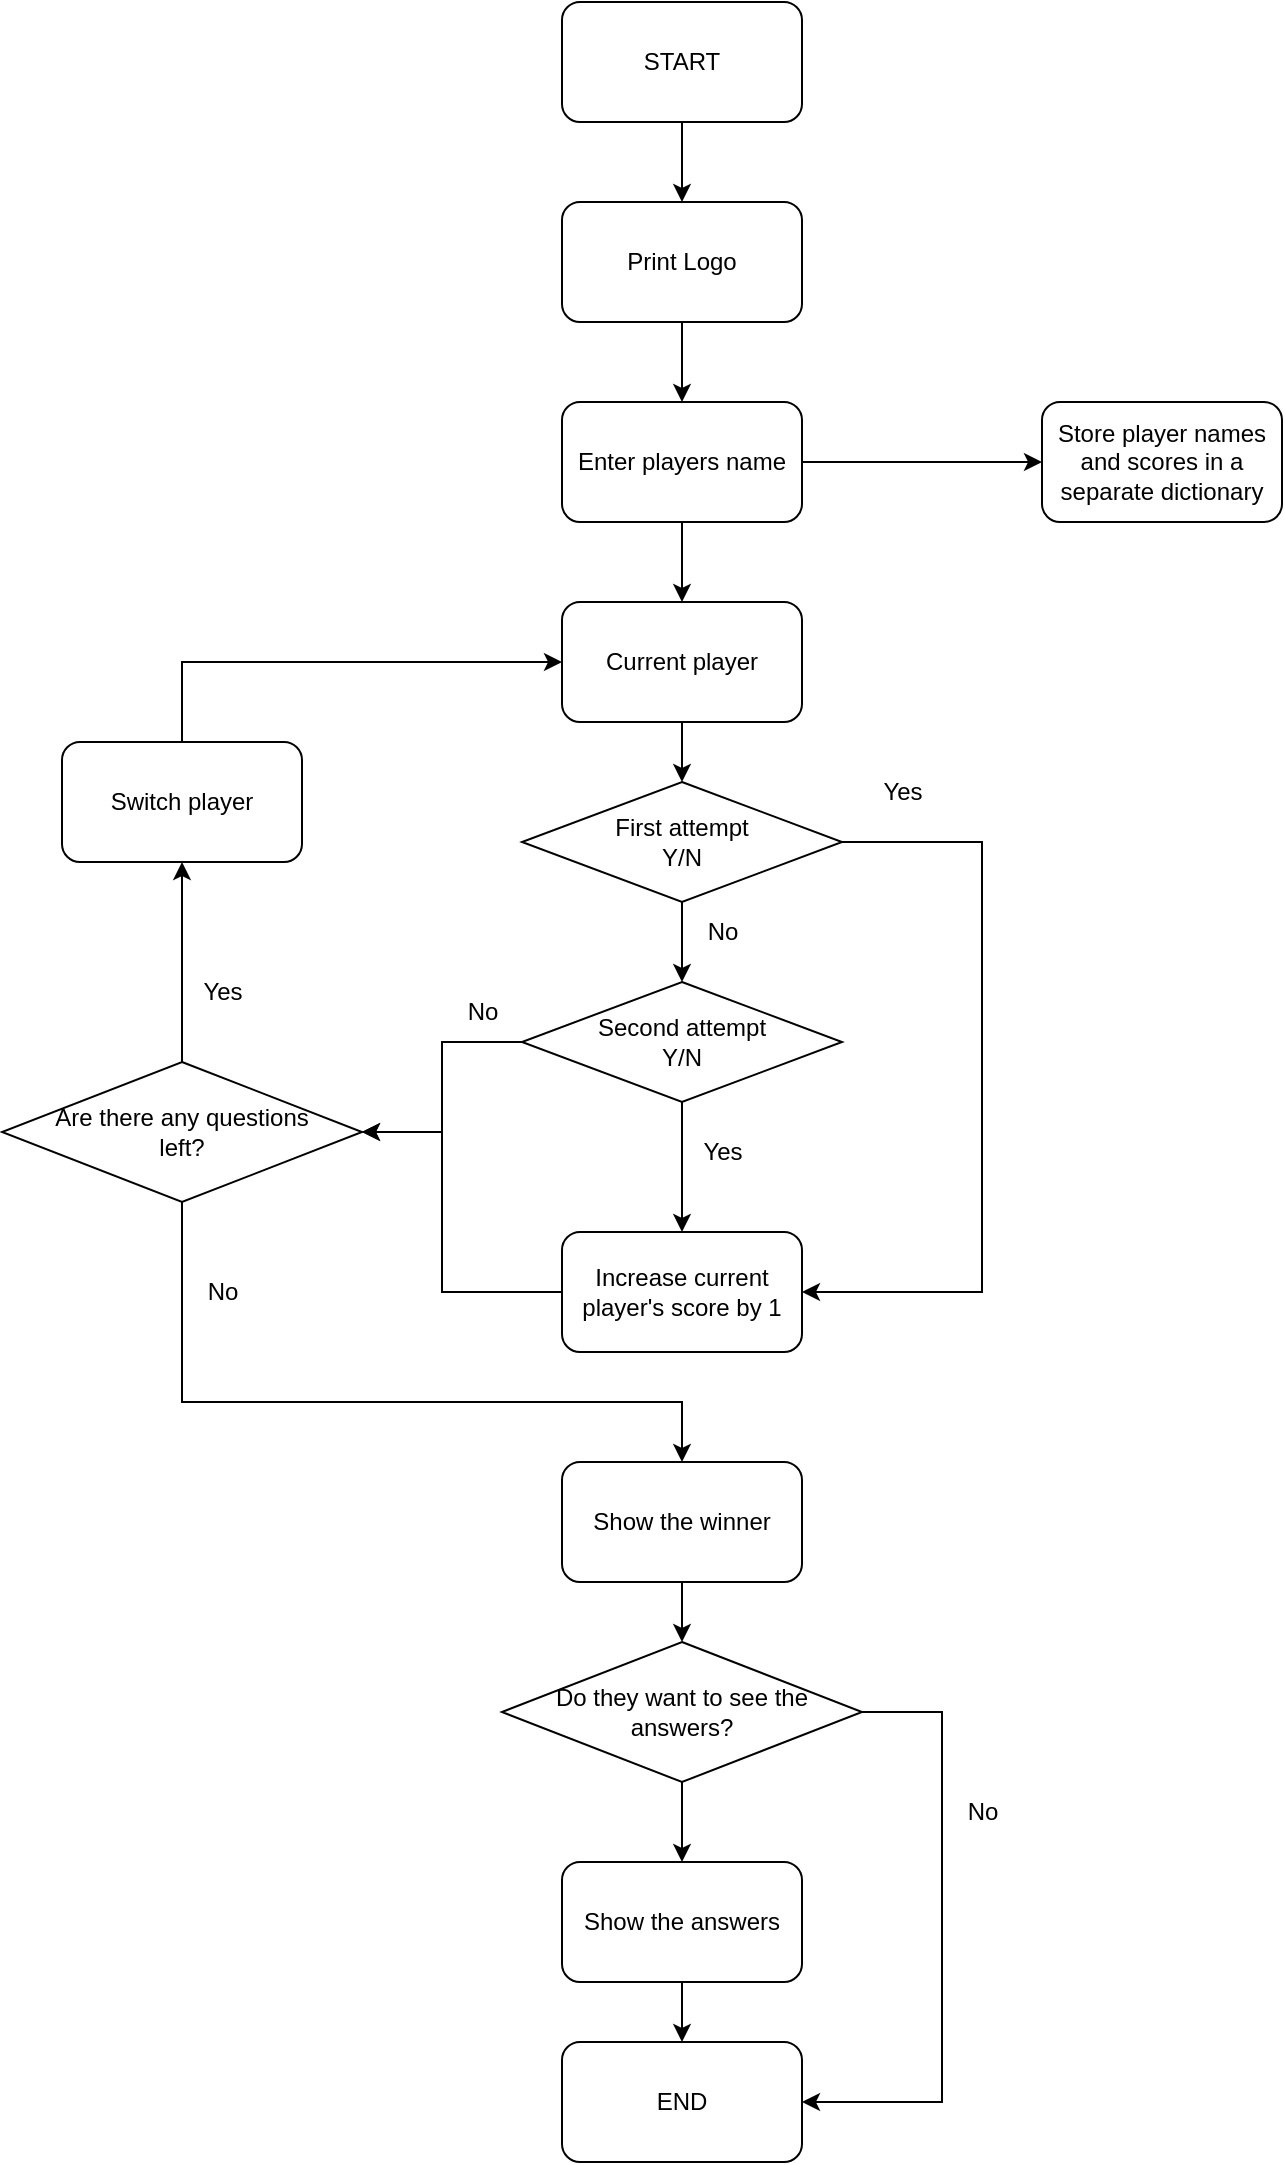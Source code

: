 <mxfile version="20.8.16" type="device"><diagram id="C5RBs43oDa-KdzZeNtuy" name="Page-1"><mxGraphModel dx="822" dy="866" grid="1" gridSize="10" guides="1" tooltips="1" connect="1" arrows="1" fold="1" page="1" pageScale="1" pageWidth="827" pageHeight="1169" math="0" shadow="0"><root><mxCell id="WIyWlLk6GJQsqaUBKTNV-0"/><mxCell id="WIyWlLk6GJQsqaUBKTNV-1" parent="WIyWlLk6GJQsqaUBKTNV-0"/><mxCell id="rxV9EOPirqJA3Y4pyOzp-5" value="" style="edgeStyle=orthogonalEdgeStyle;rounded=0;orthogonalLoop=1;jettySize=auto;html=1;" edge="1" parent="WIyWlLk6GJQsqaUBKTNV-1" source="rxV9EOPirqJA3Y4pyOzp-0" target="rxV9EOPirqJA3Y4pyOzp-1"><mxGeometry relative="1" as="geometry"/></mxCell><mxCell id="rxV9EOPirqJA3Y4pyOzp-0" value="START" style="rounded=1;whiteSpace=wrap;html=1;" vertex="1" parent="WIyWlLk6GJQsqaUBKTNV-1"><mxGeometry x="340" y="30" width="120" height="60" as="geometry"/></mxCell><mxCell id="rxV9EOPirqJA3Y4pyOzp-4" value="" style="edgeStyle=orthogonalEdgeStyle;rounded=0;orthogonalLoop=1;jettySize=auto;html=1;" edge="1" parent="WIyWlLk6GJQsqaUBKTNV-1" source="rxV9EOPirqJA3Y4pyOzp-1" target="rxV9EOPirqJA3Y4pyOzp-2"><mxGeometry relative="1" as="geometry"/></mxCell><mxCell id="rxV9EOPirqJA3Y4pyOzp-1" value="Print Logo" style="rounded=1;whiteSpace=wrap;html=1;" vertex="1" parent="WIyWlLk6GJQsqaUBKTNV-1"><mxGeometry x="340" y="130" width="120" height="60" as="geometry"/></mxCell><mxCell id="rxV9EOPirqJA3Y4pyOzp-6" value="" style="edgeStyle=orthogonalEdgeStyle;rounded=0;orthogonalLoop=1;jettySize=auto;html=1;" edge="1" parent="WIyWlLk6GJQsqaUBKTNV-1" source="rxV9EOPirqJA3Y4pyOzp-2" target="rxV9EOPirqJA3Y4pyOzp-3"><mxGeometry relative="1" as="geometry"/></mxCell><mxCell id="rxV9EOPirqJA3Y4pyOzp-67" value="" style="edgeStyle=orthogonalEdgeStyle;rounded=0;orthogonalLoop=1;jettySize=auto;html=1;" edge="1" parent="WIyWlLk6GJQsqaUBKTNV-1" source="rxV9EOPirqJA3Y4pyOzp-2" target="rxV9EOPirqJA3Y4pyOzp-7"><mxGeometry relative="1" as="geometry"/></mxCell><mxCell id="rxV9EOPirqJA3Y4pyOzp-2" value="Enter players name" style="rounded=1;whiteSpace=wrap;html=1;" vertex="1" parent="WIyWlLk6GJQsqaUBKTNV-1"><mxGeometry x="340" y="230" width="120" height="60" as="geometry"/></mxCell><mxCell id="rxV9EOPirqJA3Y4pyOzp-3" value="Store player names and scores in a separate dictionary" style="rounded=1;whiteSpace=wrap;html=1;" vertex="1" parent="WIyWlLk6GJQsqaUBKTNV-1"><mxGeometry x="580" y="230" width="120" height="60" as="geometry"/></mxCell><mxCell id="rxV9EOPirqJA3Y4pyOzp-24" value="" style="edgeStyle=orthogonalEdgeStyle;rounded=0;orthogonalLoop=1;jettySize=auto;html=1;" edge="1" parent="WIyWlLk6GJQsqaUBKTNV-1" source="rxV9EOPirqJA3Y4pyOzp-7" target="rxV9EOPirqJA3Y4pyOzp-23"><mxGeometry relative="1" as="geometry"/></mxCell><mxCell id="rxV9EOPirqJA3Y4pyOzp-7" value="Current player" style="rounded=1;whiteSpace=wrap;html=1;" vertex="1" parent="WIyWlLk6GJQsqaUBKTNV-1"><mxGeometry x="340" y="330" width="120" height="60" as="geometry"/></mxCell><mxCell id="rxV9EOPirqJA3Y4pyOzp-26" value="" style="edgeStyle=orthogonalEdgeStyle;rounded=0;orthogonalLoop=1;jettySize=auto;html=1;" edge="1" parent="WIyWlLk6GJQsqaUBKTNV-1" source="rxV9EOPirqJA3Y4pyOzp-23" target="rxV9EOPirqJA3Y4pyOzp-25"><mxGeometry relative="1" as="geometry"/></mxCell><mxCell id="rxV9EOPirqJA3Y4pyOzp-39" style="edgeStyle=orthogonalEdgeStyle;rounded=0;orthogonalLoop=1;jettySize=auto;html=1;exitX=1;exitY=0.5;exitDx=0;exitDy=0;entryX=1;entryY=0.5;entryDx=0;entryDy=0;" edge="1" parent="WIyWlLk6GJQsqaUBKTNV-1" source="rxV9EOPirqJA3Y4pyOzp-23" target="rxV9EOPirqJA3Y4pyOzp-37"><mxGeometry relative="1" as="geometry"><Array as="points"><mxPoint x="550" y="450"/><mxPoint x="550" y="675"/></Array></mxGeometry></mxCell><mxCell id="rxV9EOPirqJA3Y4pyOzp-23" value="First attempt&lt;br&gt;Y/N" style="rhombus;whiteSpace=wrap;html=1;" vertex="1" parent="WIyWlLk6GJQsqaUBKTNV-1"><mxGeometry x="320" y="420" width="160" height="60" as="geometry"/></mxCell><mxCell id="rxV9EOPirqJA3Y4pyOzp-38" value="" style="edgeStyle=orthogonalEdgeStyle;rounded=0;orthogonalLoop=1;jettySize=auto;html=1;" edge="1" parent="WIyWlLk6GJQsqaUBKTNV-1" source="rxV9EOPirqJA3Y4pyOzp-25" target="rxV9EOPirqJA3Y4pyOzp-37"><mxGeometry relative="1" as="geometry"/></mxCell><mxCell id="rxV9EOPirqJA3Y4pyOzp-82" style="edgeStyle=orthogonalEdgeStyle;rounded=0;orthogonalLoop=1;jettySize=auto;html=1;exitX=0;exitY=0.5;exitDx=0;exitDy=0;entryX=1;entryY=0.5;entryDx=0;entryDy=0;" edge="1" parent="WIyWlLk6GJQsqaUBKTNV-1" source="rxV9EOPirqJA3Y4pyOzp-25" target="rxV9EOPirqJA3Y4pyOzp-56"><mxGeometry relative="1" as="geometry"/></mxCell><mxCell id="rxV9EOPirqJA3Y4pyOzp-25" value="Second attempt&lt;br&gt;Y/N" style="rhombus;whiteSpace=wrap;html=1;" vertex="1" parent="WIyWlLk6GJQsqaUBKTNV-1"><mxGeometry x="320" y="520" width="160" height="60" as="geometry"/></mxCell><mxCell id="rxV9EOPirqJA3Y4pyOzp-84" style="edgeStyle=orthogonalEdgeStyle;rounded=0;orthogonalLoop=1;jettySize=auto;html=1;exitX=0;exitY=0.5;exitDx=0;exitDy=0;entryX=1;entryY=0.5;entryDx=0;entryDy=0;" edge="1" parent="WIyWlLk6GJQsqaUBKTNV-1" source="rxV9EOPirqJA3Y4pyOzp-37" target="rxV9EOPirqJA3Y4pyOzp-56"><mxGeometry relative="1" as="geometry"><Array as="points"><mxPoint x="280" y="675"/><mxPoint x="280" y="595"/></Array></mxGeometry></mxCell><mxCell id="rxV9EOPirqJA3Y4pyOzp-37" value="Increase current player's score by 1" style="rounded=1;whiteSpace=wrap;html=1;" vertex="1" parent="WIyWlLk6GJQsqaUBKTNV-1"><mxGeometry x="340" y="645" width="120" height="60" as="geometry"/></mxCell><mxCell id="rxV9EOPirqJA3Y4pyOzp-43" value="No" style="text;html=1;align=center;verticalAlign=middle;resizable=0;points=[];autosize=1;strokeColor=none;fillColor=none;" vertex="1" parent="WIyWlLk6GJQsqaUBKTNV-1"><mxGeometry x="400" y="480" width="40" height="30" as="geometry"/></mxCell><mxCell id="rxV9EOPirqJA3Y4pyOzp-44" value="Yes" style="text;html=1;align=center;verticalAlign=middle;resizable=0;points=[];autosize=1;strokeColor=none;fillColor=none;" vertex="1" parent="WIyWlLk6GJQsqaUBKTNV-1"><mxGeometry x="490" y="410" width="40" height="30" as="geometry"/></mxCell><mxCell id="rxV9EOPirqJA3Y4pyOzp-45" value="Yes" style="text;html=1;align=center;verticalAlign=middle;resizable=0;points=[];autosize=1;strokeColor=none;fillColor=none;" vertex="1" parent="WIyWlLk6GJQsqaUBKTNV-1"><mxGeometry x="400" y="590" width="40" height="30" as="geometry"/></mxCell><mxCell id="rxV9EOPirqJA3Y4pyOzp-53" style="edgeStyle=orthogonalEdgeStyle;rounded=0;orthogonalLoop=1;jettySize=auto;html=1;exitX=0.5;exitY=0;exitDx=0;exitDy=0;entryX=0;entryY=0.5;entryDx=0;entryDy=0;" edge="1" parent="WIyWlLk6GJQsqaUBKTNV-1" source="rxV9EOPirqJA3Y4pyOzp-46" target="rxV9EOPirqJA3Y4pyOzp-7"><mxGeometry relative="1" as="geometry"/></mxCell><mxCell id="rxV9EOPirqJA3Y4pyOzp-46" value="Switch player" style="rounded=1;whiteSpace=wrap;html=1;" vertex="1" parent="WIyWlLk6GJQsqaUBKTNV-1"><mxGeometry x="90" y="400" width="120" height="60" as="geometry"/></mxCell><mxCell id="rxV9EOPirqJA3Y4pyOzp-58" value="" style="edgeStyle=orthogonalEdgeStyle;rounded=0;orthogonalLoop=1;jettySize=auto;html=1;" edge="1" parent="WIyWlLk6GJQsqaUBKTNV-1" source="rxV9EOPirqJA3Y4pyOzp-56" target="rxV9EOPirqJA3Y4pyOzp-46"><mxGeometry relative="1" as="geometry"/></mxCell><mxCell id="rxV9EOPirqJA3Y4pyOzp-85" style="edgeStyle=orthogonalEdgeStyle;rounded=0;orthogonalLoop=1;jettySize=auto;html=1;exitX=0.5;exitY=1;exitDx=0;exitDy=0;entryX=0.5;entryY=0;entryDx=0;entryDy=0;" edge="1" parent="WIyWlLk6GJQsqaUBKTNV-1" source="rxV9EOPirqJA3Y4pyOzp-56" target="rxV9EOPirqJA3Y4pyOzp-60"><mxGeometry relative="1" as="geometry"><Array as="points"><mxPoint x="150" y="730"/><mxPoint x="400" y="730"/></Array></mxGeometry></mxCell><mxCell id="rxV9EOPirqJA3Y4pyOzp-56" value="Are there any questions&lt;br&gt;left?" style="rhombus;whiteSpace=wrap;html=1;" vertex="1" parent="WIyWlLk6GJQsqaUBKTNV-1"><mxGeometry x="60" y="560" width="180" height="70" as="geometry"/></mxCell><mxCell id="rxV9EOPirqJA3Y4pyOzp-77" value="" style="edgeStyle=orthogonalEdgeStyle;rounded=0;orthogonalLoop=1;jettySize=auto;html=1;" edge="1" parent="WIyWlLk6GJQsqaUBKTNV-1" source="rxV9EOPirqJA3Y4pyOzp-60" target="rxV9EOPirqJA3Y4pyOzp-72"><mxGeometry relative="1" as="geometry"/></mxCell><mxCell id="rxV9EOPirqJA3Y4pyOzp-60" value="Show the winner" style="rounded=1;whiteSpace=wrap;html=1;" vertex="1" parent="WIyWlLk6GJQsqaUBKTNV-1"><mxGeometry x="340" y="760" width="120" height="60" as="geometry"/></mxCell><mxCell id="rxV9EOPirqJA3Y4pyOzp-62" value="END" style="rounded=1;whiteSpace=wrap;html=1;" vertex="1" parent="WIyWlLk6GJQsqaUBKTNV-1"><mxGeometry x="340" y="1050" width="120" height="60" as="geometry"/></mxCell><mxCell id="rxV9EOPirqJA3Y4pyOzp-71" value="Yes" style="text;html=1;align=center;verticalAlign=middle;resizable=0;points=[];autosize=1;strokeColor=none;fillColor=none;" vertex="1" parent="WIyWlLk6GJQsqaUBKTNV-1"><mxGeometry x="150" y="510" width="40" height="30" as="geometry"/></mxCell><mxCell id="rxV9EOPirqJA3Y4pyOzp-78" value="" style="edgeStyle=orthogonalEdgeStyle;rounded=0;orthogonalLoop=1;jettySize=auto;html=1;" edge="1" parent="WIyWlLk6GJQsqaUBKTNV-1" source="rxV9EOPirqJA3Y4pyOzp-72" target="rxV9EOPirqJA3Y4pyOzp-75"><mxGeometry relative="1" as="geometry"/></mxCell><mxCell id="rxV9EOPirqJA3Y4pyOzp-80" style="edgeStyle=orthogonalEdgeStyle;rounded=0;orthogonalLoop=1;jettySize=auto;html=1;exitX=1;exitY=0.5;exitDx=0;exitDy=0;entryX=1;entryY=0.5;entryDx=0;entryDy=0;" edge="1" parent="WIyWlLk6GJQsqaUBKTNV-1" source="rxV9EOPirqJA3Y4pyOzp-72" target="rxV9EOPirqJA3Y4pyOzp-62"><mxGeometry relative="1" as="geometry"><Array as="points"><mxPoint x="530" y="885"/><mxPoint x="530" y="1080"/></Array></mxGeometry></mxCell><mxCell id="rxV9EOPirqJA3Y4pyOzp-72" value="Do they want to see the answers?" style="rhombus;whiteSpace=wrap;html=1;" vertex="1" parent="WIyWlLk6GJQsqaUBKTNV-1"><mxGeometry x="310" y="850" width="180" height="70" as="geometry"/></mxCell><mxCell id="rxV9EOPirqJA3Y4pyOzp-79" value="" style="edgeStyle=orthogonalEdgeStyle;rounded=0;orthogonalLoop=1;jettySize=auto;html=1;" edge="1" parent="WIyWlLk6GJQsqaUBKTNV-1" source="rxV9EOPirqJA3Y4pyOzp-75" target="rxV9EOPirqJA3Y4pyOzp-62"><mxGeometry relative="1" as="geometry"/></mxCell><mxCell id="rxV9EOPirqJA3Y4pyOzp-75" value="Show the answers" style="rounded=1;whiteSpace=wrap;html=1;" vertex="1" parent="WIyWlLk6GJQsqaUBKTNV-1"><mxGeometry x="340" y="960" width="120" height="60" as="geometry"/></mxCell><mxCell id="rxV9EOPirqJA3Y4pyOzp-81" value="No" style="text;html=1;align=center;verticalAlign=middle;resizable=0;points=[];autosize=1;strokeColor=none;fillColor=none;" vertex="1" parent="WIyWlLk6GJQsqaUBKTNV-1"><mxGeometry x="530" y="920" width="40" height="30" as="geometry"/></mxCell><mxCell id="rxV9EOPirqJA3Y4pyOzp-86" value="No" style="text;html=1;align=center;verticalAlign=middle;resizable=0;points=[];autosize=1;strokeColor=none;fillColor=none;" vertex="1" parent="WIyWlLk6GJQsqaUBKTNV-1"><mxGeometry x="280" y="520" width="40" height="30" as="geometry"/></mxCell><mxCell id="rxV9EOPirqJA3Y4pyOzp-87" value="No" style="text;html=1;align=center;verticalAlign=middle;resizable=0;points=[];autosize=1;strokeColor=none;fillColor=none;" vertex="1" parent="WIyWlLk6GJQsqaUBKTNV-1"><mxGeometry x="150" y="660" width="40" height="30" as="geometry"/></mxCell></root></mxGraphModel></diagram></mxfile>